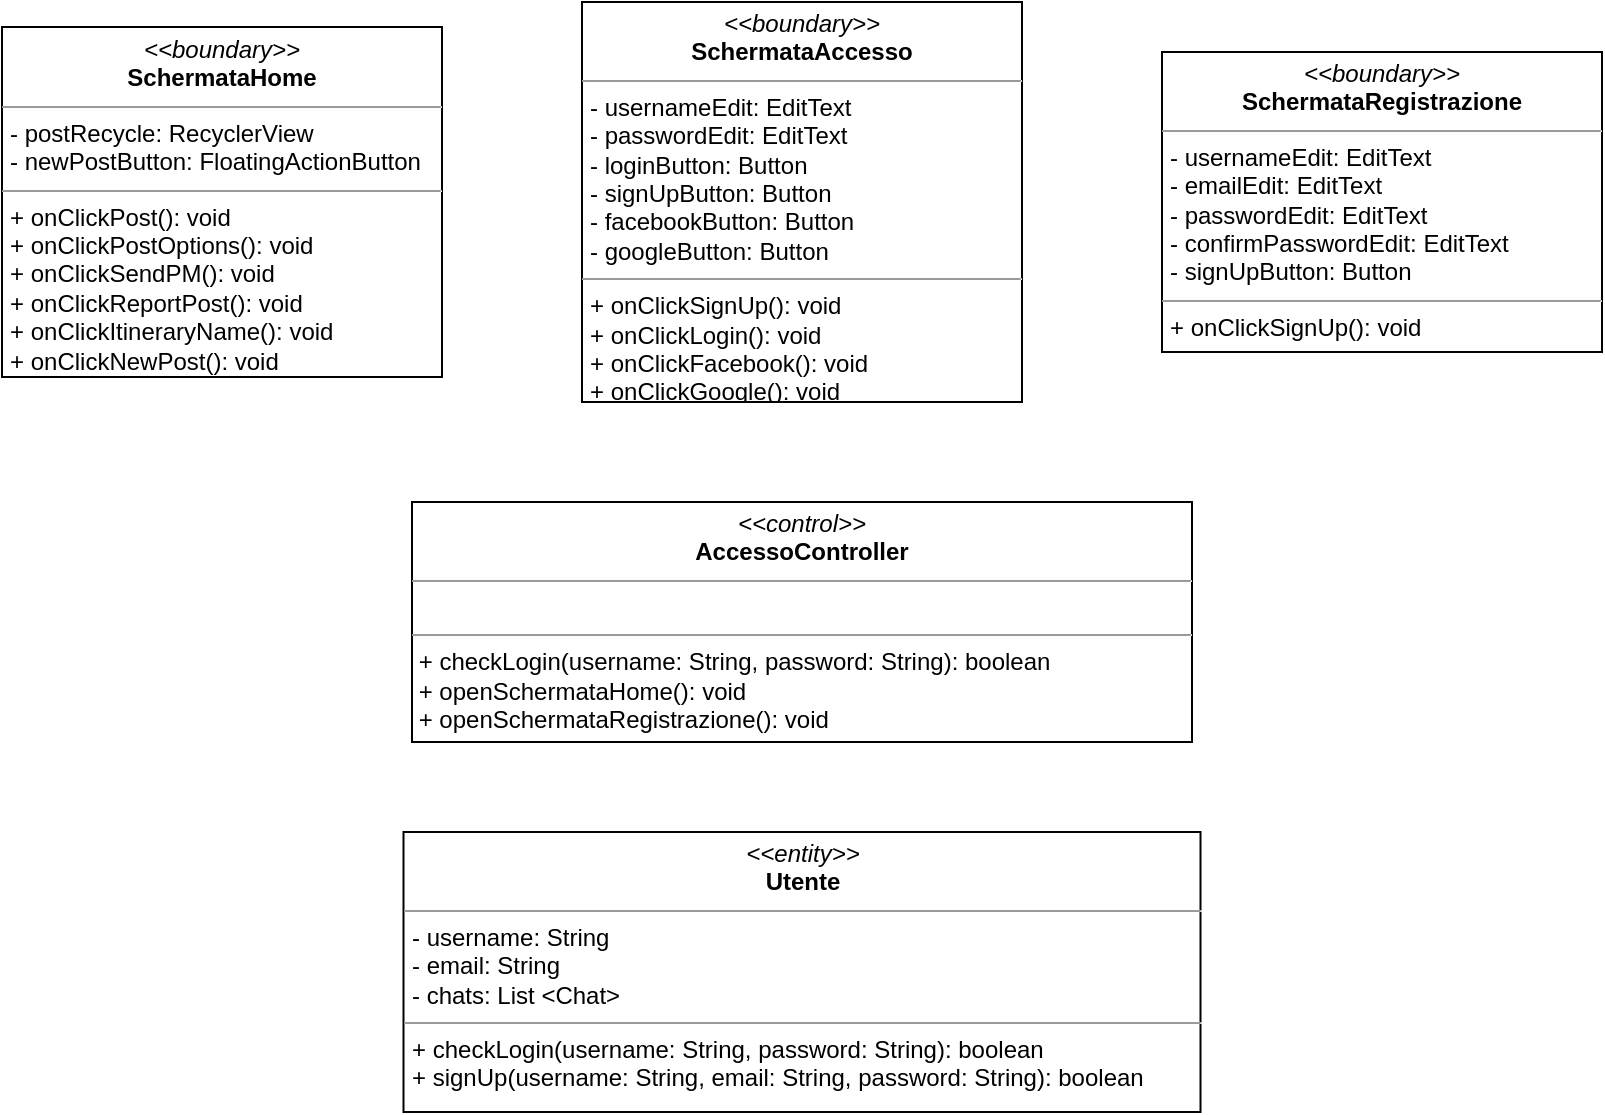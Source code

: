 <mxfile>
    <diagram id="qVM2jAPKiZJOvdBIptYH" name="Effettua accesso">
        <mxGraphModel dx="2272" dy="595" grid="1" gridSize="10" guides="1" tooltips="1" connect="1" arrows="1" fold="1" page="1" pageScale="1" pageWidth="827" pageHeight="1169" background="none" math="0" shadow="0">
            <root>
                <mxCell id="0"/>
                <mxCell id="1" parent="0"/>
                <mxCell id="pOupk_e44RSi2f4PB36q-15" value="&lt;p style=&quot;margin: 0px ; margin-top: 4px ; text-align: center&quot;&gt;&lt;i&gt;&amp;lt;&amp;lt;boundary&amp;gt;&amp;gt;&lt;/i&gt;&lt;br&gt;&lt;b&gt;SchermataAccesso&lt;/b&gt;&lt;/p&gt;&lt;hr size=&quot;1&quot;&gt;&lt;p style=&quot;margin: 0px ; margin-left: 4px&quot;&gt;- usernameEdit: EditText&lt;/p&gt;&lt;p style=&quot;margin: 0px ; margin-left: 4px&quot;&gt;- passwordEdit: EditText&lt;/p&gt;&lt;p style=&quot;margin: 0px ; margin-left: 4px&quot;&gt;- loginButton: Button&lt;/p&gt;&lt;p style=&quot;margin: 0px ; margin-left: 4px&quot;&gt;- signUpButton: Button&lt;/p&gt;&lt;p style=&quot;margin: 0px ; margin-left: 4px&quot;&gt;- facebookButton: Button&lt;/p&gt;&lt;p style=&quot;margin: 0px ; margin-left: 4px&quot;&gt;- googleButton: Button&lt;/p&gt;&lt;hr size=&quot;1&quot;&gt;&lt;p style=&quot;margin: 0px ; margin-left: 4px&quot;&gt;+ onClickSignUp(): void&amp;nbsp;&amp;nbsp;&lt;/p&gt;&lt;p style=&quot;margin: 0px ; margin-left: 4px&quot;&gt;+ onClickLogin(): void&lt;/p&gt;&lt;p style=&quot;margin: 0px ; margin-left: 4px&quot;&gt;+ onClickFacebook(): void&lt;/p&gt;&lt;p style=&quot;margin: 0px ; margin-left: 4px&quot;&gt;+ onClickGoogle(): void&lt;/p&gt;&lt;p style=&quot;margin: 0px ; margin-left: 4px&quot;&gt;&lt;br&gt;&lt;/p&gt;" style="verticalAlign=top;align=left;overflow=fill;fontSize=12;fontFamily=Helvetica;html=1;" parent="1" vertex="1">
                    <mxGeometry x="260" y="30" width="220" height="200" as="geometry"/>
                </mxCell>
                <mxCell id="pOupk_e44RSi2f4PB36q-18" value="&lt;p style=&quot;margin: 0px ; margin-top: 4px ; text-align: center&quot;&gt;&lt;i&gt;&amp;lt;&amp;lt;control&amp;gt;&amp;gt;&lt;/i&gt;&lt;br&gt;&lt;b&gt;AccessoController&lt;/b&gt;&lt;/p&gt;&lt;hr size=&quot;1&quot;&gt;&lt;p style=&quot;margin: 0px ; margin-left: 4px&quot;&gt;&lt;br&gt;&lt;/p&gt;&lt;hr size=&quot;1&quot;&gt;&lt;p style=&quot;margin: 0px ; margin-left: 4px&quot;&gt;&lt;/p&gt;&amp;nbsp;+&amp;nbsp;&lt;span&gt;checkLogin(&lt;/span&gt;username: String, password: String&lt;span&gt;): boolean&lt;br&gt;&lt;/span&gt;&lt;span&gt;&amp;nbsp;+ openSchermataHome(): void&lt;br&gt;&amp;nbsp;+ openSchermataRegistrazione(): void&lt;br&gt;&lt;/span&gt;" style="verticalAlign=top;align=left;overflow=fill;fontSize=12;fontFamily=Helvetica;html=1;" parent="1" vertex="1">
                    <mxGeometry x="175" y="280" width="390" height="120" as="geometry"/>
                </mxCell>
                <mxCell id="2" value="&lt;p style=&quot;margin: 0px ; margin-top: 4px ; text-align: center&quot;&gt;&lt;i&gt;&amp;lt;&amp;lt;boundary&amp;gt;&amp;gt;&lt;/i&gt;&lt;br&gt;&lt;b&gt;SchermataHome&lt;/b&gt;&lt;/p&gt;&lt;hr size=&quot;1&quot;&gt;&lt;p style=&quot;margin: 0px ; margin-left: 4px&quot;&gt;- postRecycle: RecyclerView&lt;/p&gt;&lt;p style=&quot;margin: 0px ; margin-left: 4px&quot;&gt;- newPostButton: FloatingActionButton&lt;/p&gt;&lt;hr size=&quot;1&quot;&gt;&lt;p style=&quot;margin: 0px ; margin-left: 4px&quot;&gt;+ onClickPost(): void&lt;/p&gt;&lt;p style=&quot;margin: 0px ; margin-left: 4px&quot;&gt;+ onClickPostOptions(): void&lt;/p&gt;&lt;p style=&quot;margin: 0px ; margin-left: 4px&quot;&gt;+ onClickSendPM(): void&lt;/p&gt;&lt;p style=&quot;margin: 0px ; margin-left: 4px&quot;&gt;+ onClickReportPost(): void&lt;/p&gt;&lt;p style=&quot;margin: 0px ; margin-left: 4px&quot;&gt;+ onClickItineraryName(): void&lt;/p&gt;&lt;p style=&quot;margin: 0px ; margin-left: 4px&quot;&gt;+ onClickNewPost(): void&lt;span&gt;&amp;nbsp;&lt;/span&gt;&lt;/p&gt;&lt;p style=&quot;margin: 0px ; margin-left: 4px&quot;&gt;&lt;br&gt;&lt;/p&gt;" style="verticalAlign=top;align=left;overflow=fill;fontSize=12;fontFamily=Helvetica;html=1;" vertex="1" parent="1">
                    <mxGeometry x="-30" y="42.5" width="220" height="175" as="geometry"/>
                </mxCell>
                <mxCell id="3" value="&lt;p style=&quot;margin: 0px ; margin-top: 4px ; text-align: center&quot;&gt;&lt;i&gt;&amp;lt;&amp;lt;boundary&amp;gt;&amp;gt;&lt;/i&gt;&lt;br&gt;&lt;b&gt;SchermataRegistrazione&lt;/b&gt;&lt;/p&gt;&lt;hr size=&quot;1&quot;&gt;&lt;p style=&quot;margin: 0px ; margin-left: 4px&quot;&gt;- usernameEdit: EditText&lt;span&gt;&lt;br&gt;&lt;/span&gt;&lt;/p&gt;&lt;p style=&quot;margin: 0px ; margin-left: 4px&quot;&gt;&lt;span&gt;- emailEdit: EditText&lt;/span&gt;&lt;/p&gt;&lt;p style=&quot;margin: 0px ; margin-left: 4px&quot;&gt;- passwordEdit: EditText&lt;/p&gt;&lt;p style=&quot;margin: 0px 0px 0px 4px&quot;&gt;- confirmPasswordEdit: EditText&lt;/p&gt;&lt;p style=&quot;margin: 0px ; margin-left: 4px&quot;&gt;- signUpButton: Button&lt;/p&gt;&lt;hr size=&quot;1&quot;&gt;&lt;p style=&quot;margin: 0px ; margin-left: 4px&quot;&gt;+ onClickSignUp(): void&lt;/p&gt;" style="verticalAlign=top;align=left;overflow=fill;fontSize=12;fontFamily=Helvetica;html=1;" vertex="1" parent="1">
                    <mxGeometry x="550" y="55" width="220" height="150" as="geometry"/>
                </mxCell>
                <mxCell id="9gEdAb5SZkadYrgr-ZDN-8" value="&lt;p style=&quot;margin: 0px ; margin-top: 4px ; text-align: center&quot;&gt;&lt;i&gt;&amp;lt;&amp;lt;entity&amp;gt;&amp;gt;&lt;/i&gt;&lt;br&gt;&lt;b&gt;Utente&lt;/b&gt;&lt;/p&gt;&lt;hr size=&quot;1&quot;&gt;&lt;p style=&quot;margin: 0px ; margin-left: 4px&quot;&gt;- username: String&lt;br&gt;- email: String&lt;/p&gt;&lt;p style=&quot;margin: 0px ; margin-left: 4px&quot;&gt;- chats: List &amp;lt;Chat&amp;gt;&lt;/p&gt;&lt;hr size=&quot;1&quot;&gt;&lt;p style=&quot;margin: 0px 0px 0px 4px&quot;&gt;+&amp;nbsp;checkLogin(username: String, password: String): boolean&lt;span&gt;&amp;nbsp;&lt;/span&gt;&lt;/p&gt;&lt;p style=&quot;margin: 0px ; margin-left: 4px&quot;&gt;+ signUp(username: String, email: String, password: String): boolean&lt;/p&gt;" style="verticalAlign=top;align=left;overflow=fill;fontSize=12;fontFamily=Helvetica;html=1;" vertex="1" parent="1">
                    <mxGeometry x="170.75" y="445" width="398.5" height="140" as="geometry"/>
                </mxCell>
            </root>
        </mxGraphModel>
    </diagram>
    <diagram id="pvoAYs5i0c9U7nSMa3h5" name="Effettua registrazione">
        <mxGraphModel dx="1445" dy="595" grid="1" gridSize="10" guides="1" tooltips="1" connect="1" arrows="1" fold="1" page="1" pageScale="1" pageWidth="827" pageHeight="1169" math="0" shadow="0">
            <root>
                <mxCell id="F9AhB0AM2zeOVjFb-L0z-0"/>
                <mxCell id="F9AhB0AM2zeOVjFb-L0z-1" parent="F9AhB0AM2zeOVjFb-L0z-0"/>
                <mxCell id="1LWyFsbVSePTp6Z4kSkI-0" value="&lt;p style=&quot;margin: 0px ; margin-top: 4px ; text-align: center&quot;&gt;&lt;i&gt;&amp;lt;&amp;lt;boundary&amp;gt;&amp;gt;&lt;/i&gt;&lt;br&gt;&lt;b&gt;SchermataAccesso&lt;/b&gt;&lt;/p&gt;&lt;hr size=&quot;1&quot;&gt;&lt;p style=&quot;margin: 0px ; margin-left: 4px&quot;&gt;- usernameEdit: EditText&lt;/p&gt;&lt;p style=&quot;margin: 0px ; margin-left: 4px&quot;&gt;- passwordEdit: EditText&lt;/p&gt;&lt;p style=&quot;margin: 0px ; margin-left: 4px&quot;&gt;- loginButton: Button&lt;/p&gt;&lt;p style=&quot;margin: 0px ; margin-left: 4px&quot;&gt;- signUpButton: Button&lt;/p&gt;&lt;p style=&quot;margin: 0px ; margin-left: 4px&quot;&gt;- facebookButton: Button&lt;/p&gt;&lt;p style=&quot;margin: 0px ; margin-left: 4px&quot;&gt;- googleButton: Button&lt;/p&gt;&lt;hr size=&quot;1&quot;&gt;&lt;p style=&quot;margin: 0px ; margin-left: 4px&quot;&gt;+ onClickSignUp(): void&amp;nbsp;&amp;nbsp;&lt;/p&gt;&lt;p style=&quot;margin: 0px ; margin-left: 4px&quot;&gt;+ onClickLogin(): void&lt;/p&gt;&lt;p style=&quot;margin: 0px ; margin-left: 4px&quot;&gt;+ onClickFacebook(): void&lt;/p&gt;&lt;p style=&quot;margin: 0px ; margin-left: 4px&quot;&gt;+ onClickGoogle(): void&lt;/p&gt;&lt;p style=&quot;margin: 0px ; margin-left: 4px&quot;&gt;&lt;br&gt;&lt;/p&gt;" style="verticalAlign=top;align=left;overflow=fill;fontSize=12;fontFamily=Helvetica;html=1;" parent="F9AhB0AM2zeOVjFb-L0z-1" vertex="1">
                    <mxGeometry x="160" y="40" width="220" height="200" as="geometry"/>
                </mxCell>
                <mxCell id="1LWyFsbVSePTp6Z4kSkI-1" value="&lt;p style=&quot;margin: 0px ; margin-top: 4px ; text-align: center&quot;&gt;&lt;i&gt;&amp;lt;&amp;lt;control&amp;gt;&amp;gt;&lt;/i&gt;&lt;br&gt;&lt;b&gt;RegistrazioneController&lt;/b&gt;&lt;/p&gt;&lt;hr size=&quot;1&quot;&gt;&lt;p style=&quot;margin: 0px ; margin-left: 4px&quot;&gt;&lt;br&gt;&lt;/p&gt;&lt;hr size=&quot;1&quot;&gt;&lt;p style=&quot;margin: 0px ; margin-left: 4px&quot;&gt;&lt;/p&gt;&amp;nbsp;+ signUp&lt;span&gt;(&lt;/span&gt;username: String, email: String, password: String&lt;span&gt;): boolean&lt;/span&gt;&lt;span&gt;&lt;br&gt;&lt;/span&gt;" style="verticalAlign=top;align=left;overflow=fill;fontSize=12;fontFamily=Helvetica;html=1;" parent="F9AhB0AM2zeOVjFb-L0z-1" vertex="1">
                    <mxGeometry x="219" y="290" width="390" height="90" as="geometry"/>
                </mxCell>
                <mxCell id="1LWyFsbVSePTp6Z4kSkI-2" value="&lt;p style=&quot;margin: 0px ; margin-top: 4px ; text-align: center&quot;&gt;&lt;i&gt;&amp;lt;&amp;lt;boundary&amp;gt;&amp;gt;&lt;/i&gt;&lt;br&gt;&lt;b&gt;SchermataRegistrazione&lt;/b&gt;&lt;/p&gt;&lt;hr size=&quot;1&quot;&gt;&lt;p style=&quot;margin: 0px ; margin-left: 4px&quot;&gt;- usernameEdit: EditText&lt;span&gt;&lt;br&gt;&lt;/span&gt;&lt;/p&gt;&lt;p style=&quot;margin: 0px ; margin-left: 4px&quot;&gt;&lt;span&gt;- emailEdit: EditText&lt;/span&gt;&lt;/p&gt;&lt;p style=&quot;margin: 0px ; margin-left: 4px&quot;&gt;- passwordEdit: EditText&lt;/p&gt;&lt;p style=&quot;margin: 0px 0px 0px 4px&quot;&gt;- confirmPasswordEdit: EditText&lt;/p&gt;&lt;p style=&quot;margin: 0px ; margin-left: 4px&quot;&gt;- signUpButton: Button&lt;/p&gt;&lt;hr size=&quot;1&quot;&gt;&lt;p style=&quot;margin: 0px ; margin-left: 4px&quot;&gt;+ onClickSignUp(): void&lt;/p&gt;" style="verticalAlign=top;align=left;overflow=fill;fontSize=12;fontFamily=Helvetica;html=1;" parent="F9AhB0AM2zeOVjFb-L0z-1" vertex="1">
                    <mxGeometry x="450" y="65" width="220" height="150" as="geometry"/>
                </mxCell>
                <mxCell id="GT4BbXQAhvfgJfe8SbzU-0" value="&lt;p style=&quot;margin: 0px ; margin-top: 4px ; text-align: center&quot;&gt;&lt;i&gt;&amp;lt;&amp;lt;entity&amp;gt;&amp;gt;&lt;/i&gt;&lt;br&gt;&lt;b&gt;Utente&lt;/b&gt;&lt;/p&gt;&lt;hr size=&quot;1&quot;&gt;&lt;p style=&quot;margin: 0px ; margin-left: 4px&quot;&gt;- username: String&lt;br&gt;- email: String&lt;/p&gt;&lt;p style=&quot;margin: 0px ; margin-left: 4px&quot;&gt;- chats: List &amp;lt;Chat&amp;gt;&lt;/p&gt;&lt;hr size=&quot;1&quot;&gt;&lt;p style=&quot;margin: 0px 0px 0px 4px&quot;&gt;+&amp;nbsp;checkLogin(username: String, password: String): boolean&lt;span&gt;&amp;nbsp;&lt;/span&gt;&lt;/p&gt;&lt;p style=&quot;margin: 0px ; margin-left: 4px&quot;&gt;+ signUp(username: String, email: String, password: String): boolean&lt;/p&gt;" style="verticalAlign=top;align=left;overflow=fill;fontSize=12;fontFamily=Helvetica;html=1;" vertex="1" parent="F9AhB0AM2zeOVjFb-L0z-1">
                    <mxGeometry x="214.75" y="440" width="398.5" height="140" as="geometry"/>
                </mxCell>
            </root>
        </mxGraphModel>
    </diagram>
    <diagram id="mDUjN3jJpABttFucuZcn" name="Invia/Riceve messaggio">
        <mxGraphModel dx="1445" dy="595" grid="1" gridSize="10" guides="1" tooltips="1" connect="1" arrows="1" fold="1" page="1" pageScale="1" pageWidth="827" pageHeight="1169" background="none" math="0" shadow="0">
            <root>
                <mxCell id="r7pbL7ReWJyVwNZFcRCn-0"/>
                <mxCell id="r7pbL7ReWJyVwNZFcRCn-1" parent="r7pbL7ReWJyVwNZFcRCn-0"/>
                <mxCell id="HQfTcuma7xff1RQR0MhC-1" value="&lt;p style=&quot;margin: 0px ; margin-top: 4px ; text-align: center&quot;&gt;&lt;i&gt;&amp;lt;&amp;lt;boundary&amp;gt;&amp;gt;&lt;/i&gt;&lt;br&gt;&lt;b&gt;SchermataChat&lt;/b&gt;&lt;/p&gt;&lt;hr size=&quot;1&quot;&gt;&lt;p style=&quot;margin: 0px ; margin-left: 4px&quot;&gt;- messageEdit: EditText&lt;br&gt;- sendButton: Button&lt;/p&gt;&lt;p style=&quot;margin: 0px ; margin-left: 4px&quot;&gt;- chatRecycle: RecyclerView&lt;/p&gt;&lt;hr size=&quot;1&quot;&gt;&lt;p style=&quot;margin: 0px ; margin-left: 4px&quot;&gt;+ onClickSend(): void&lt;br&gt;&lt;/p&gt;&lt;p style=&quot;margin: 0px ; margin-left: 4px&quot;&gt;+ onClickOptions(): void&lt;br&gt;&lt;/p&gt;&lt;p style=&quot;margin: 0px ; margin-left: 4px&quot;&gt;+ onClickDelete(): void&lt;/p&gt;" style="verticalAlign=top;align=left;overflow=fill;fontSize=12;fontFamily=Helvetica;html=1;" vertex="1" parent="r7pbL7ReWJyVwNZFcRCn-1">
                    <mxGeometry x="280" y="90" width="230" height="150" as="geometry"/>
                </mxCell>
                <mxCell id="gmZQUb_WhKCVl2HXROt--0" value="&lt;p style=&quot;margin: 0px ; margin-top: 4px ; text-align: center&quot;&gt;&lt;i&gt;&amp;lt;&amp;lt;control&amp;gt;&amp;gt;&lt;/i&gt;&lt;br&gt;&lt;b&gt;MessageController&lt;/b&gt;&lt;/p&gt;&lt;hr size=&quot;1&quot;&gt;&lt;p style=&quot;margin: 0px ; margin-left: 4px&quot;&gt;&lt;br&gt;&lt;/p&gt;&lt;hr size=&quot;1&quot;&gt;&lt;p style=&quot;margin: 0px ; margin-left: 4px&quot;&gt;&lt;/p&gt;&amp;nbsp;+ sendMessage(chat: Chat, message: String): void&lt;span&gt;&lt;br&gt;&lt;/span&gt;" style="verticalAlign=top;align=left;overflow=fill;fontSize=12;fontFamily=Helvetica;html=1;" vertex="1" parent="r7pbL7ReWJyVwNZFcRCn-1">
                    <mxGeometry x="190" y="280" width="390" height="90" as="geometry"/>
                </mxCell>
                <mxCell id="HQfTcuma7xff1RQR0MhC-3" value="&lt;p style=&quot;margin: 0px ; margin-top: 4px ; text-align: center&quot;&gt;&lt;i&gt;&amp;lt;&amp;lt;entity&amp;gt;&amp;gt;&lt;/i&gt;&lt;br&gt;&lt;b&gt;Messaggio&lt;/b&gt;&lt;/p&gt;&lt;hr size=&quot;1&quot;&gt;&lt;p style=&quot;margin: 0px ; margin-left: 4px&quot;&gt;+ chat: Chat&lt;/p&gt;&lt;p style=&quot;margin: 0px ; margin-left: 4px&quot;&gt;+ body: String&lt;/p&gt;&lt;p style=&quot;margin: 0px ; margin-left: 4px&quot;&gt;+ date: Date&lt;/p&gt;&lt;hr size=&quot;1&quot;&gt;&lt;p style=&quot;margin: 0px ; margin-left: 4px&quot;&gt;&amp;nbsp;+ sendMessage(chat: Chat, message: String): void&lt;br&gt;&lt;/p&gt;" style="verticalAlign=top;align=left;overflow=fill;fontSize=12;fontFamily=Helvetica;html=1;" vertex="1" parent="r7pbL7ReWJyVwNZFcRCn-1">
                    <mxGeometry x="430" y="420" width="290" height="120" as="geometry"/>
                </mxCell>
                <mxCell id="JFQkB8Uyv3HBWrWiHKNr-0" value="&lt;p style=&quot;margin: 0px ; margin-top: 4px ; text-align: center&quot;&gt;&lt;i&gt;&amp;lt;&amp;lt;entity&amp;gt;&amp;gt;&lt;/i&gt;&lt;br&gt;&lt;b&gt;Chat&lt;/b&gt;&lt;/p&gt;&lt;hr size=&quot;1&quot;&gt;&lt;p style=&quot;margin: 0px ; margin-left: 4px&quot;&gt;+ user1: Utente&lt;br&gt;+ user2: Utente&lt;/p&gt;&lt;p style=&quot;margin: 0px ; margin-left: 4px&quot;&gt;&lt;span&gt;+ creationDate: Date&lt;/span&gt;&lt;/p&gt;&lt;hr size=&quot;1&quot;&gt;&lt;p style=&quot;margin: 0px ; margin-left: 4px&quot;&gt;&amp;nbsp;+ searchUser(username: String): void&lt;br&gt;&amp;nbsp;+ deleteChat(chat: Chat): void&lt;br&gt;&lt;/p&gt;" style="verticalAlign=top;align=left;overflow=fill;fontSize=12;fontFamily=Helvetica;html=1;" vertex="1" parent="r7pbL7ReWJyVwNZFcRCn-1">
                    <mxGeometry x="130" y="412.5" width="220" height="135" as="geometry"/>
                </mxCell>
            </root>
        </mxGraphModel>
    </diagram>
    <diagram id="bSGJqivoFe2t2foO-jpQ" name="Visualizza storico conversazioni + Ricerca destinatario">
        <mxGraphModel dx="1445" dy="595" grid="1" gridSize="10" guides="1" tooltips="1" connect="1" arrows="1" fold="1" page="1" pageScale="1" pageWidth="827" pageHeight="1169" math="0" shadow="0">
            <root>
                <mxCell id="O-49DIQEJRsqSHLxcVES-0"/>
                <mxCell id="O-49DIQEJRsqSHLxcVES-1" parent="O-49DIQEJRsqSHLxcVES-0"/>
                <mxCell id="a2Qpgg2x059L9Ck0UJAD-0" value="&lt;p style=&quot;margin: 0px ; margin-top: 4px ; text-align: center&quot;&gt;&lt;i&gt;&amp;lt;&amp;lt;boundary&amp;gt;&amp;gt;&lt;/i&gt;&lt;br&gt;&lt;b&gt;SchermataStoricoChat&lt;/b&gt;&lt;/p&gt;&lt;hr size=&quot;1&quot;&gt;&lt;p style=&quot;margin: 0px ; margin-left: 4px&quot;&gt;&lt;span&gt;- chatRecycle: RecyclerView&lt;/span&gt;&lt;br&gt;&lt;/p&gt;&lt;p style=&quot;margin: 0px ; margin-left: 4px&quot;&gt;&lt;span&gt;- searchUserEdit: EditText&lt;/span&gt;&lt;/p&gt;&lt;hr size=&quot;1&quot;&gt;&lt;p style=&quot;margin: 0px ; margin-left: 4px&quot;&gt;+ onClickChat(): void&lt;/p&gt;&lt;p style=&quot;margin: 0px ; margin-left: 4px&quot;&gt;+ onClickSearch(): void&lt;/p&gt;&lt;p style=&quot;margin: 0px ; margin-left: 4px&quot;&gt;+ onClickDelete(): void&lt;/p&gt;" style="verticalAlign=top;align=left;overflow=fill;fontSize=12;fontFamily=Helvetica;html=1;" vertex="1" parent="O-49DIQEJRsqSHLxcVES-1">
                    <mxGeometry x="100" y="110" width="230" height="130" as="geometry"/>
                </mxCell>
                <mxCell id="j7d3MS2eLcTnRYHlCOVo-0" value="&lt;p style=&quot;margin: 0px ; margin-top: 4px ; text-align: center&quot;&gt;&lt;i&gt;&amp;lt;&amp;lt;control&amp;gt;&amp;gt;&lt;/i&gt;&lt;br&gt;&lt;b&gt;SearchChatController&lt;/b&gt;&lt;/p&gt;&lt;hr size=&quot;1&quot;&gt;&lt;p style=&quot;margin: 0px ; margin-left: 4px&quot;&gt;&lt;br&gt;&lt;/p&gt;&lt;hr size=&quot;1&quot;&gt;&lt;p style=&quot;margin: 0px ; margin-left: 4px&quot;&gt;&lt;/p&gt;&amp;nbsp;+ openSchermataChat(): void&amp;nbsp;&lt;br&gt;&amp;nbsp;+ searchUser(username: String): void&lt;span&gt;&lt;br&gt;&lt;/span&gt;" style="verticalAlign=top;align=left;overflow=fill;fontSize=12;fontFamily=Helvetica;html=1;" vertex="1" parent="O-49DIQEJRsqSHLxcVES-1">
                    <mxGeometry x="160" y="290" width="390" height="100" as="geometry"/>
                </mxCell>
                <mxCell id="nCEOfUjWmiSfE7gR7uOX-0" value="&lt;p style=&quot;margin: 0px ; margin-top: 4px ; text-align: center&quot;&gt;&lt;i&gt;&amp;lt;&amp;lt;entity&amp;gt;&amp;gt;&lt;/i&gt;&lt;br&gt;&lt;b&gt;Chat&lt;/b&gt;&lt;/p&gt;&lt;hr size=&quot;1&quot;&gt;&lt;p style=&quot;margin: 0px ; margin-left: 4px&quot;&gt;+ user1: Utente&lt;br&gt;+ user2: Utente&lt;/p&gt;&lt;p style=&quot;margin: 0px ; margin-left: 4px&quot;&gt;&lt;span&gt;+ creationDate: Date&lt;/span&gt;&lt;/p&gt;&lt;hr size=&quot;1&quot;&gt;&lt;p style=&quot;margin: 0px ; margin-left: 4px&quot;&gt;&amp;nbsp;+ searchUser(username: String): void&lt;br&gt;&amp;nbsp;+ deleteChat(chat: Chat): void&lt;br&gt;&lt;/p&gt;" style="verticalAlign=top;align=left;overflow=fill;fontSize=12;fontFamily=Helvetica;html=1;" vertex="1" parent="O-49DIQEJRsqSHLxcVES-1">
                    <mxGeometry x="60" y="440" width="220" height="135" as="geometry"/>
                </mxCell>
                <mxCell id="H6Ha6I6m-JtAnzbUMcFl-0" value="&lt;p style=&quot;margin: 0px ; margin-top: 4px ; text-align: center&quot;&gt;&lt;i&gt;&amp;lt;&amp;lt;entity&amp;gt;&amp;gt;&lt;/i&gt;&lt;br&gt;&lt;b&gt;Utente&lt;/b&gt;&lt;/p&gt;&lt;hr size=&quot;1&quot;&gt;&lt;p style=&quot;margin: 0px ; margin-left: 4px&quot;&gt;- username: String&lt;br&gt;- email: String&lt;/p&gt;&lt;p style=&quot;margin: 0px ; margin-left: 4px&quot;&gt;- chats: List &amp;lt;Chat&amp;gt;&lt;/p&gt;&lt;hr size=&quot;1&quot;&gt;&lt;p style=&quot;margin: 0px 0px 0px 4px&quot;&gt;+&amp;nbsp;checkLogin(username: String, password: String): boolean&lt;span&gt;&amp;nbsp;&lt;/span&gt;&lt;/p&gt;&lt;p style=&quot;margin: 0px ; margin-left: 4px&quot;&gt;+ signUp(username: String, email: String, password: String): boolean&lt;/p&gt;" style="verticalAlign=top;align=left;overflow=fill;fontSize=12;fontFamily=Helvetica;html=1;" vertex="1" parent="O-49DIQEJRsqSHLxcVES-1">
                    <mxGeometry x="380" y="450" width="398.5" height="140" as="geometry"/>
                </mxCell>
                <mxCell id="BhIBSYNZifT8zY_lM4Bg-0" value="&lt;p style=&quot;margin: 0px ; margin-top: 4px ; text-align: center&quot;&gt;&lt;i&gt;&amp;lt;&amp;lt;boundary&amp;gt;&amp;gt;&lt;/i&gt;&lt;br&gt;&lt;b&gt;SchermataChat&lt;/b&gt;&lt;/p&gt;&lt;hr size=&quot;1&quot;&gt;&lt;p style=&quot;margin: 0px ; margin-left: 4px&quot;&gt;- messageEdit: EditText&lt;br&gt;- sendButton: Button&lt;/p&gt;&lt;p style=&quot;margin: 0px ; margin-left: 4px&quot;&gt;- chatRecycle: RecyclerView&lt;/p&gt;&lt;hr size=&quot;1&quot;&gt;&lt;p style=&quot;margin: 0px ; margin-left: 4px&quot;&gt;+ onClickSend(): void&lt;br&gt;&lt;/p&gt;&lt;p style=&quot;margin: 0px ; margin-left: 4px&quot;&gt;+ onClickOptions(): void&lt;br&gt;&lt;/p&gt;&lt;p style=&quot;margin: 0px ; margin-left: 4px&quot;&gt;+ onClickDelete(): void&lt;/p&gt;" style="verticalAlign=top;align=left;overflow=fill;fontSize=12;fontFamily=Helvetica;html=1;" vertex="1" parent="O-49DIQEJRsqSHLxcVES-1">
                    <mxGeometry x="440" y="100" width="230" height="150" as="geometry"/>
                </mxCell>
            </root>
        </mxGraphModel>
    </diagram>
    <diagram id="PpRCkC5_UXheMvWZArSd" name="Elimina conversazione">
        <mxGraphModel dx="1445" dy="595" grid="1" gridSize="10" guides="1" tooltips="1" connect="1" arrows="1" fold="1" page="1" pageScale="1" pageWidth="827" pageHeight="1169" math="0" shadow="0">
            <root>
                <mxCell id="NP5d3QBq95stx3vEvaVx-0"/>
                <mxCell id="NP5d3QBq95stx3vEvaVx-1" parent="NP5d3QBq95stx3vEvaVx-0"/>
                <mxCell id="EiKyv512ripxlBO0mqNL-0" value="&lt;p style=&quot;margin: 0px ; margin-top: 4px ; text-align: center&quot;&gt;&lt;i&gt;&amp;lt;&amp;lt;boundary&amp;gt;&amp;gt;&lt;/i&gt;&lt;br&gt;&lt;b&gt;SchermataStoricoChat&lt;/b&gt;&lt;/p&gt;&lt;hr size=&quot;1&quot;&gt;&lt;p style=&quot;margin: 0px ; margin-left: 4px&quot;&gt;&lt;span&gt;- chatRecycle: RecyclerView&lt;/span&gt;&lt;br&gt;&lt;/p&gt;&lt;p style=&quot;margin: 0px ; margin-left: 4px&quot;&gt;&lt;span&gt;- searchUserEdit: EditText&lt;/span&gt;&lt;/p&gt;&lt;hr size=&quot;1&quot;&gt;&lt;p style=&quot;margin: 0px 0px 0px 4px&quot;&gt;+ onClickChat(): void&lt;/p&gt;&lt;p style=&quot;margin: 0px ; margin-left: 4px&quot;&gt;+ onClickSearch(): void&lt;/p&gt;&lt;p style=&quot;margin: 0px ; margin-left: 4px&quot;&gt;+ onClickDelete(): void&lt;/p&gt;" style="verticalAlign=top;align=left;overflow=fill;fontSize=12;fontFamily=Helvetica;html=1;" vertex="1" parent="NP5d3QBq95stx3vEvaVx-1">
                    <mxGeometry x="140" y="40" width="230" height="130" as="geometry"/>
                </mxCell>
                <mxCell id="EiKyv512ripxlBO0mqNL-1" value="&lt;p style=&quot;margin: 0px ; margin-top: 4px ; text-align: center&quot;&gt;&lt;i&gt;&amp;lt;&amp;lt;control&amp;gt;&amp;gt;&lt;/i&gt;&lt;br&gt;&lt;b&gt;DeleteChatController&lt;/b&gt;&lt;/p&gt;&lt;hr size=&quot;1&quot;&gt;&lt;p style=&quot;margin: 0px ; margin-left: 4px&quot;&gt;&lt;br&gt;&lt;/p&gt;&lt;hr size=&quot;1&quot;&gt;&lt;p style=&quot;margin: 0px ; margin-left: 4px&quot;&gt;&lt;/p&gt;&lt;span&gt;&amp;nbsp;+ deleteChat(chat: Chat): void&lt;br&gt;&lt;/span&gt;" style="verticalAlign=top;align=left;overflow=fill;fontSize=12;fontFamily=Helvetica;html=1;" vertex="1" parent="NP5d3QBq95stx3vEvaVx-1">
                    <mxGeometry x="180" y="220" width="390" height="90" as="geometry"/>
                </mxCell>
                <mxCell id="EiKyv512ripxlBO0mqNL-2" value="&lt;p style=&quot;margin: 0px ; margin-top: 4px ; text-align: center&quot;&gt;&lt;i&gt;&amp;lt;&amp;lt;entity&amp;gt;&amp;gt;&lt;/i&gt;&lt;br&gt;&lt;b&gt;Chat&lt;/b&gt;&lt;/p&gt;&lt;hr size=&quot;1&quot;&gt;&lt;p style=&quot;margin: 0px ; margin-left: 4px&quot;&gt;+ user1: Utente&lt;br&gt;+ user2: Utente&lt;/p&gt;&lt;p style=&quot;margin: 0px ; margin-left: 4px&quot;&gt;&lt;span&gt;+ creationDate: Date&lt;/span&gt;&lt;/p&gt;&lt;hr size=&quot;1&quot;&gt;&lt;p style=&quot;margin: 0px ; margin-left: 4px&quot;&gt;&amp;nbsp;+ searchUser(username: String): void&lt;br&gt;&amp;nbsp;+ deleteChat(chat: Chat): void&lt;br&gt;&lt;/p&gt;" style="verticalAlign=top;align=left;overflow=fill;fontSize=12;fontFamily=Helvetica;html=1;" vertex="1" parent="NP5d3QBq95stx3vEvaVx-1">
                    <mxGeometry x="70" y="385" width="220" height="135" as="geometry"/>
                </mxCell>
                <mxCell id="EiKyv512ripxlBO0mqNL-3" value="&lt;p style=&quot;margin: 0px ; margin-top: 4px ; text-align: center&quot;&gt;&lt;i&gt;&amp;lt;&amp;lt;entity&amp;gt;&amp;gt;&lt;/i&gt;&lt;br&gt;&lt;b&gt;Utente&lt;/b&gt;&lt;/p&gt;&lt;hr size=&quot;1&quot;&gt;&lt;p style=&quot;margin: 0px ; margin-left: 4px&quot;&gt;- username: String&lt;br&gt;- email: String&lt;/p&gt;&lt;p style=&quot;margin: 0px ; margin-left: 4px&quot;&gt;- chats: List &amp;lt;Chat&amp;gt;&lt;/p&gt;&lt;hr size=&quot;1&quot;&gt;&lt;p style=&quot;margin: 0px 0px 0px 4px&quot;&gt;+&amp;nbsp;checkLogin(username: String, password: String): boolean&lt;span&gt;&amp;nbsp;&lt;/span&gt;&lt;/p&gt;&lt;p style=&quot;margin: 0px ; margin-left: 4px&quot;&gt;+ signUp(username: String, email: String, password: String): boolean&lt;/p&gt;" style="verticalAlign=top;align=left;overflow=fill;fontSize=12;fontFamily=Helvetica;html=1;" vertex="1" parent="NP5d3QBq95stx3vEvaVx-1">
                    <mxGeometry x="390" y="380" width="398.5" height="140" as="geometry"/>
                </mxCell>
                <mxCell id="3yN4VXZ94JupK6WbYA9Q-0" value="&lt;p style=&quot;margin: 0px ; margin-top: 4px ; text-align: center&quot;&gt;&lt;i&gt;&amp;lt;&amp;lt;boundary&amp;gt;&amp;gt;&lt;/i&gt;&lt;br&gt;&lt;b&gt;SchermataChat&lt;/b&gt;&lt;/p&gt;&lt;hr size=&quot;1&quot;&gt;&lt;p style=&quot;margin: 0px ; margin-left: 4px&quot;&gt;- messageEdit: EditText&lt;br&gt;- sendButton: Button&lt;/p&gt;&lt;p style=&quot;margin: 0px ; margin-left: 4px&quot;&gt;- chatRecycle: RecyclerView&lt;/p&gt;&lt;hr size=&quot;1&quot;&gt;&lt;p style=&quot;margin: 0px ; margin-left: 4px&quot;&gt;+ onClickSend(): void&lt;br&gt;&lt;/p&gt;&lt;p style=&quot;margin: 0px ; margin-left: 4px&quot;&gt;+ onClickOptions(): void&lt;br&gt;&lt;/p&gt;&lt;p style=&quot;margin: 0px ; margin-left: 4px&quot;&gt;+ onClickDelete(): void&lt;/p&gt;" style="verticalAlign=top;align=left;overflow=fill;fontSize=12;fontFamily=Helvetica;html=1;" vertex="1" parent="NP5d3QBq95stx3vEvaVx-1">
                    <mxGeometry x="430" y="25" width="230" height="150" as="geometry"/>
                </mxCell>
            </root>
        </mxGraphModel>
    </diagram>
    <diagram id="ybgvJPNdNLpvudq82tLR" name="Visualizza dettagli post">
        <mxGraphModel dx="1445" dy="595" grid="1" gridSize="10" guides="1" tooltips="1" connect="1" arrows="1" fold="1" page="1" pageScale="1" pageWidth="827" pageHeight="1169" math="0" shadow="0">
            <root>
                <mxCell id="2vr8rXG8RB0E_o903cnM-0"/>
                <mxCell id="2vr8rXG8RB0E_o903cnM-1" parent="2vr8rXG8RB0E_o903cnM-0"/>
                <mxCell id="yjVOhLR75HCVOgqZFt21-0" value="&lt;p style=&quot;margin: 0px ; margin-top: 4px ; text-align: center&quot;&gt;&lt;i&gt;&amp;lt;&amp;lt;boundary&amp;gt;&amp;gt;&lt;/i&gt;&lt;br&gt;&lt;b&gt;SchermataHome&lt;/b&gt;&lt;/p&gt;&lt;hr size=&quot;1&quot;&gt;&lt;p style=&quot;margin: 0px ; margin-left: 4px&quot;&gt;- postRecycle: RecyclerView&lt;/p&gt;&lt;p style=&quot;margin: 0px ; margin-left: 4px&quot;&gt;- newPostButton: FloatingActionButton&lt;/p&gt;&lt;hr size=&quot;1&quot;&gt;&lt;p style=&quot;margin: 0px ; margin-left: 4px&quot;&gt;+ onClickPost(): void&lt;/p&gt;&lt;p style=&quot;margin: 0px ; margin-left: 4px&quot;&gt;+ onClickPostOptions(): void&lt;/p&gt;&lt;p style=&quot;margin: 0px ; margin-left: 4px&quot;&gt;+ onClickSendPM(): void&lt;/p&gt;&lt;p style=&quot;margin: 0px ; margin-left: 4px&quot;&gt;+ onClickReportPost(): void&lt;/p&gt;&lt;p style=&quot;margin: 0px ; margin-left: 4px&quot;&gt;+ onClickItineraryName(): void&lt;/p&gt;&lt;p style=&quot;margin: 0px ; margin-left: 4px&quot;&gt;+ onClickNewPost(): void&lt;span&gt;&amp;nbsp;&lt;/span&gt;&lt;/p&gt;&lt;p style=&quot;margin: 0px ; margin-left: 4px&quot;&gt;&lt;br&gt;&lt;/p&gt;" style="verticalAlign=top;align=left;overflow=fill;fontSize=12;fontFamily=Helvetica;html=1;" vertex="1" parent="2vr8rXG8RB0E_o903cnM-1">
                    <mxGeometry x="160" y="30" width="220" height="175" as="geometry"/>
                </mxCell>
                <mxCell id="rofBta4tKJHgqpnJ0HM_-0" value="&lt;p style=&quot;margin: 0px ; margin-top: 4px ; text-align: center&quot;&gt;&lt;i&gt;&amp;lt;&amp;lt;boundary&amp;gt;&amp;gt;&lt;/i&gt;&lt;br&gt;&lt;b&gt;SchermataPost&lt;/b&gt;&lt;/p&gt;&lt;hr size=&quot;1&quot;&gt;&lt;p style=&quot;margin: 0px ; margin-left: 4px&quot;&gt;- imageRecycle: RecyclerView&lt;/p&gt;&lt;p style=&quot;margin: 0px ; margin-left: 4px&quot;&gt;- postBody: TextView&lt;/p&gt;&lt;p style=&quot;margin: 0px ; margin-left: 4px&quot;&gt;- reportButton: Button&lt;/p&gt;&lt;hr size=&quot;1&quot;&gt;&lt;p style=&quot;margin: 0px ; margin-left: 4px&quot;&gt;&lt;span&gt;+ onClickSendPM(): void&lt;/span&gt;&lt;/p&gt;&lt;p style=&quot;margin: 0px ; margin-left: 4px&quot;&gt;+ onClickReportPost(): void&lt;/p&gt;&lt;p style=&quot;margin: 0px ; margin-left: 4px&quot;&gt;+ onClickItineraryName(): void&lt;/p&gt;&lt;p style=&quot;margin: 0px ; margin-left: 4px&quot;&gt;&lt;br&gt;&lt;/p&gt;" style="verticalAlign=top;align=left;overflow=fill;fontSize=12;fontFamily=Helvetica;html=1;" vertex="1" parent="2vr8rXG8RB0E_o903cnM-1">
                    <mxGeometry x="440" y="42.5" width="220" height="150" as="geometry"/>
                </mxCell>
                <mxCell id="bTIX7zle8u1YZqcs8sOI-0" value="&lt;p style=&quot;margin: 0px ; margin-top: 4px ; text-align: center&quot;&gt;&lt;i&gt;&amp;lt;&amp;lt;control&amp;gt;&amp;gt;&lt;/i&gt;&lt;br&gt;&lt;b&gt;VisualizzaPostController&lt;/b&gt;&lt;/p&gt;&lt;hr size=&quot;1&quot;&gt;&lt;p style=&quot;margin: 0px ; margin-left: 4px&quot;&gt;&lt;br&gt;&lt;/p&gt;&lt;hr size=&quot;1&quot;&gt;&lt;p style=&quot;margin: 0px ; margin-left: 4px&quot;&gt;&lt;/p&gt;&lt;span&gt;&amp;nbsp;+ openSchermataPost()&lt;br&gt;&lt;/span&gt;" style="verticalAlign=top;align=left;overflow=fill;fontSize=12;fontFamily=Helvetica;html=1;" vertex="1" parent="2vr8rXG8RB0E_o903cnM-1">
                    <mxGeometry x="230" y="260" width="390" height="90" as="geometry"/>
                </mxCell>
            </root>
        </mxGraphModel>
    </diagram>
</mxfile>